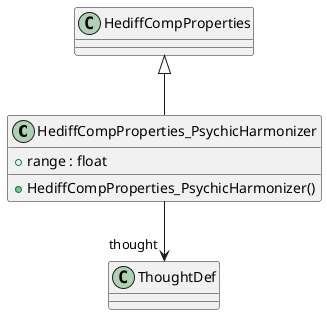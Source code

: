 @startuml
class HediffCompProperties_PsychicHarmonizer {
    + range : float
    + HediffCompProperties_PsychicHarmonizer()
}
HediffCompProperties <|-- HediffCompProperties_PsychicHarmonizer
HediffCompProperties_PsychicHarmonizer --> "thought" ThoughtDef
@enduml
